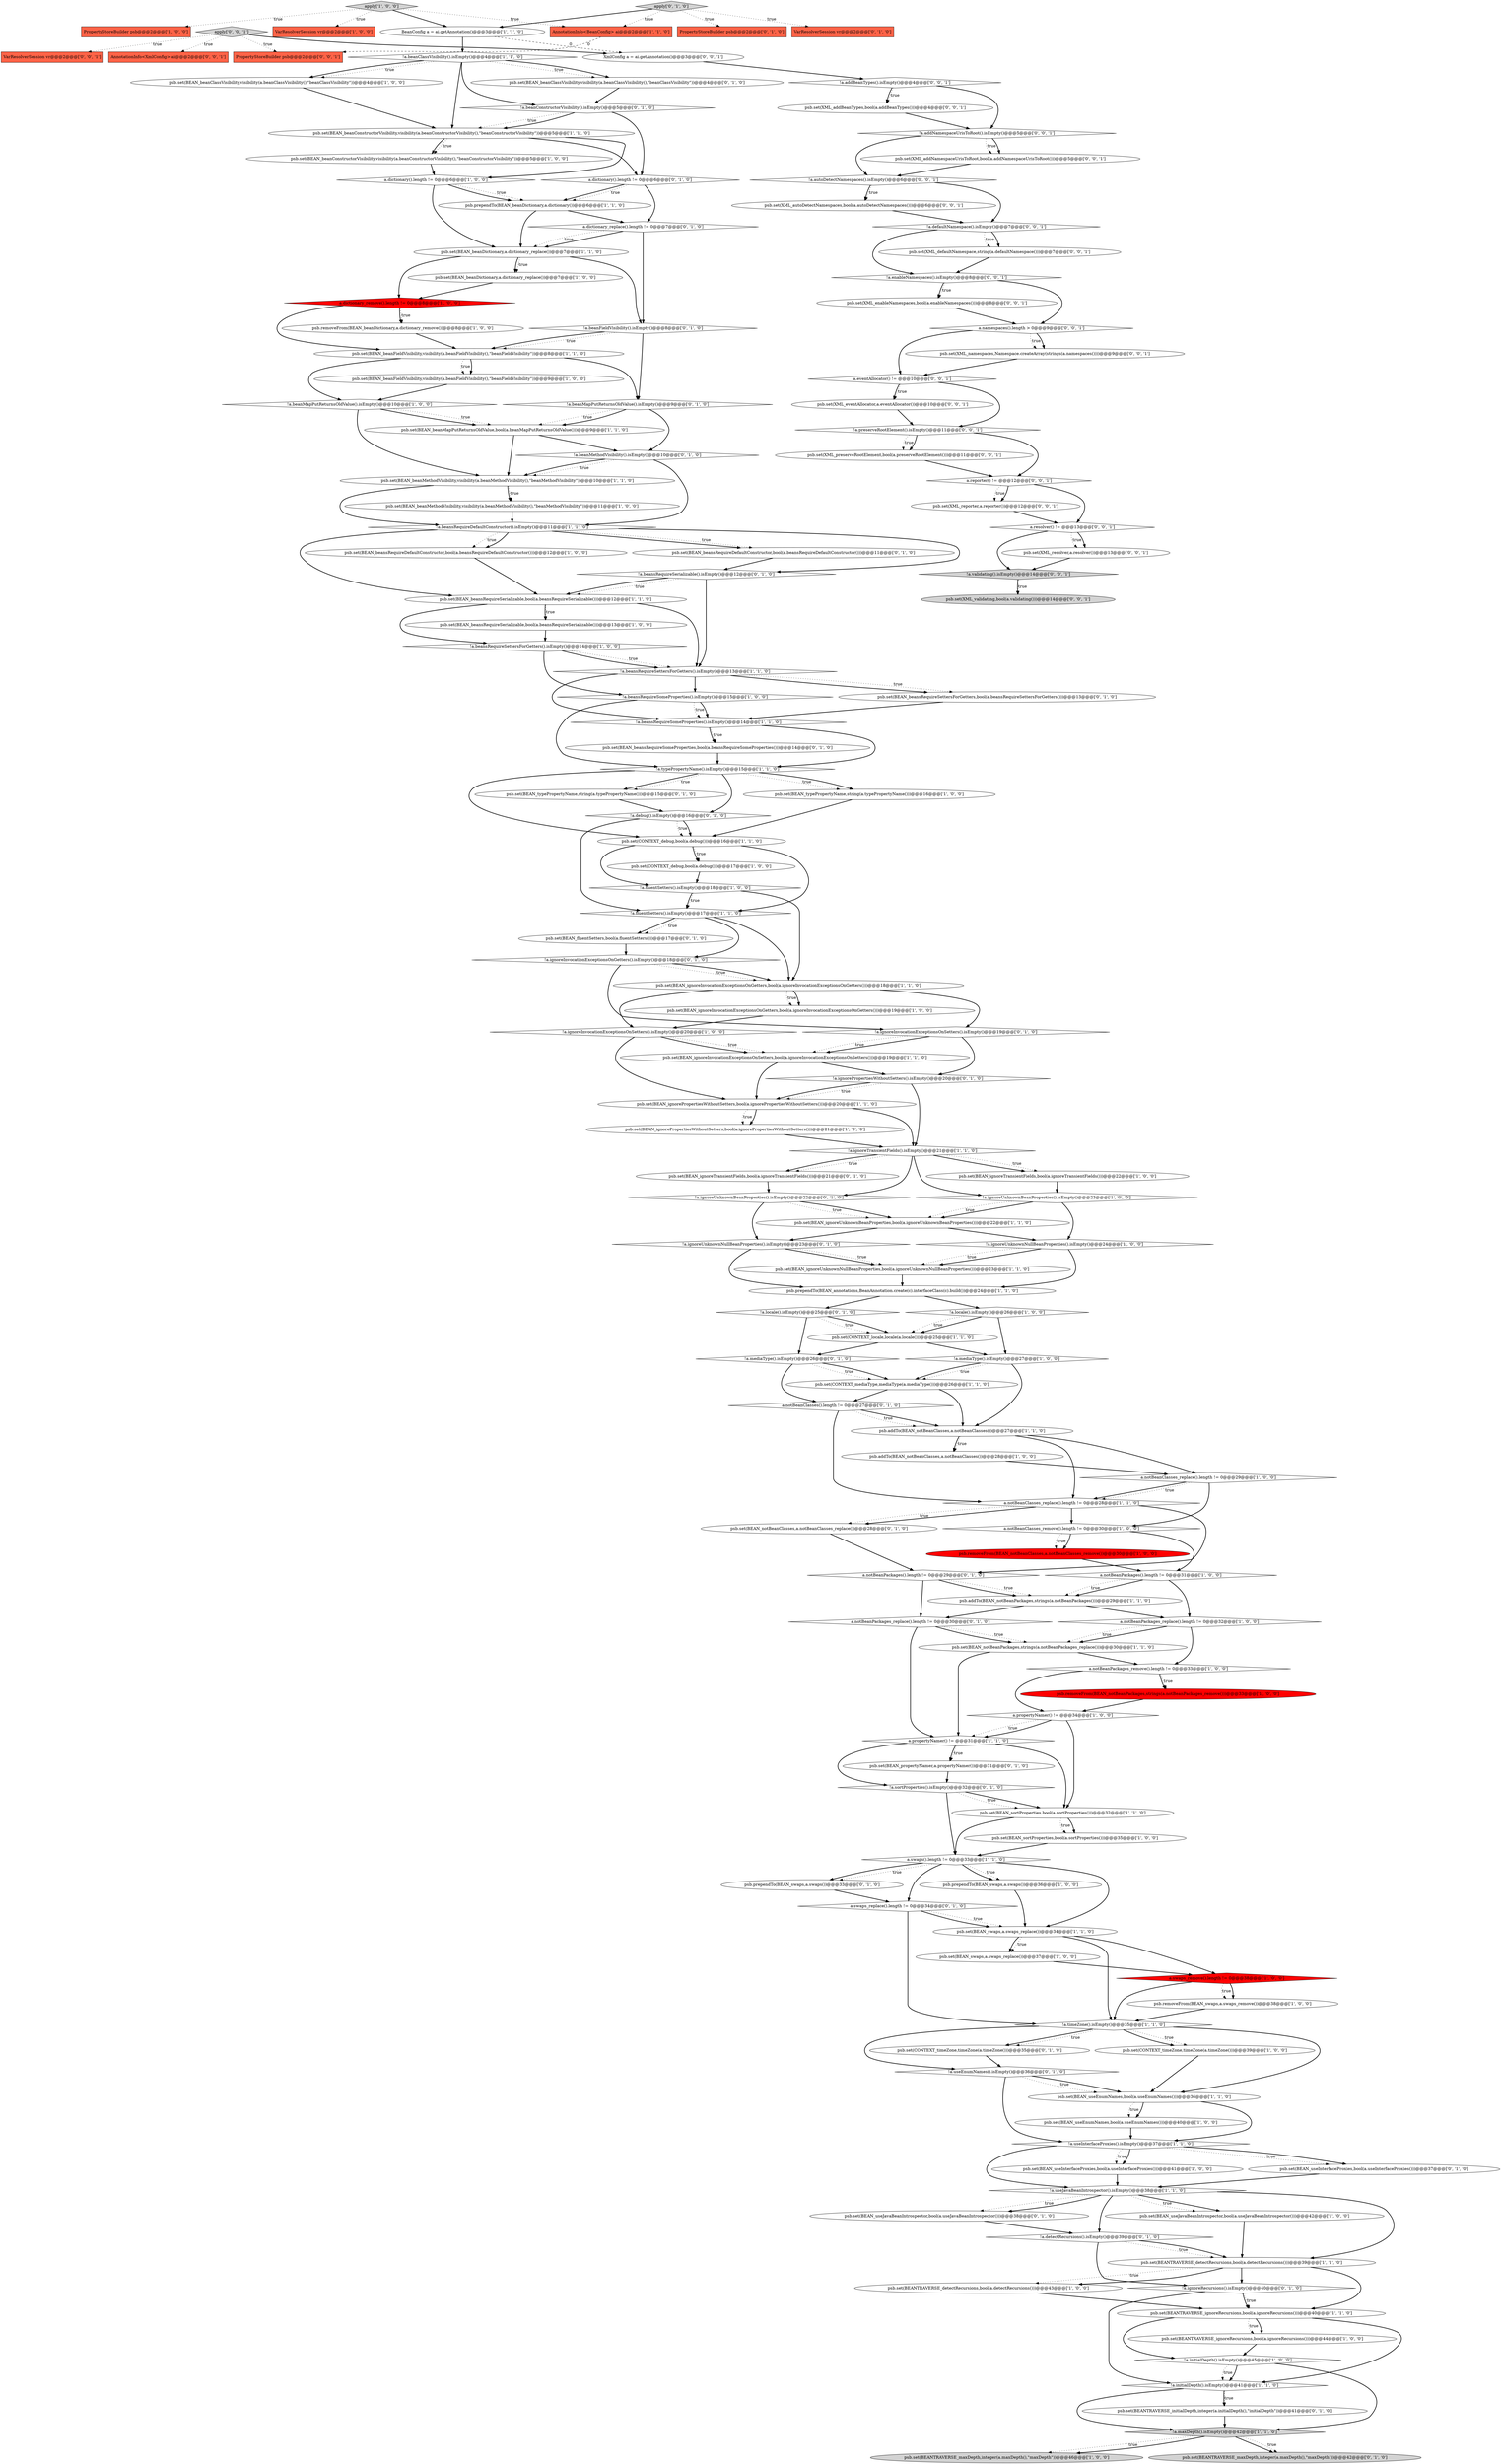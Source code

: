 digraph {
120 [style = filled, label = "psb.set(BEAN_fluentSetters,bool(a.fluentSetters()))@@@17@@@['0', '1', '0']", fillcolor = white, shape = ellipse image = "AAA0AAABBB2BBB"];
144 [style = filled, label = "psb.set(XML_autoDetectNamespaces,bool(a.autoDetectNamespaces()))@@@6@@@['0', '0', '1']", fillcolor = white, shape = ellipse image = "AAA0AAABBB3BBB"];
32 [style = filled, label = "a.notBeanClasses_replace().length != 0@@@29@@@['1', '0', '0']", fillcolor = white, shape = diamond image = "AAA0AAABBB1BBB"];
154 [style = filled, label = "a.resolver() != @@@13@@@['0', '0', '1']", fillcolor = white, shape = diamond image = "AAA0AAABBB3BBB"];
19 [style = filled, label = "!a.beansRequireSomeProperties().isEmpty()@@@15@@@['1', '0', '0']", fillcolor = white, shape = diamond image = "AAA0AAABBB1BBB"];
149 [style = filled, label = "psb.set(XML_eventAllocator,a.eventAllocator())@@@10@@@['0', '0', '1']", fillcolor = white, shape = ellipse image = "AAA0AAABBB3BBB"];
40 [style = filled, label = "AnnotationInfo<BeanConfig> ai@@@2@@@['1', '1', '0']", fillcolor = tomato, shape = box image = "AAA0AAABBB1BBB"];
71 [style = filled, label = "psb.set(BEAN_ignoreInvocationExceptionsOnGetters,bool(a.ignoreInvocationExceptionsOnGetters()))@@@18@@@['1', '1', '0']", fillcolor = white, shape = ellipse image = "AAA0AAABBB1BBB"];
112 [style = filled, label = "a.dictionary().length != 0@@@6@@@['0', '1', '0']", fillcolor = white, shape = diamond image = "AAA0AAABBB2BBB"];
96 [style = filled, label = "a.notBeanClasses().length != 0@@@27@@@['0', '1', '0']", fillcolor = white, shape = diamond image = "AAA0AAABBB2BBB"];
74 [style = filled, label = "psb.set(BEAN_beanDictionary,a.dictionary_replace())@@@7@@@['1', '1', '0']", fillcolor = white, shape = ellipse image = "AAA0AAABBB1BBB"];
146 [style = filled, label = "a.reporter() != @@@12@@@['0', '0', '1']", fillcolor = white, shape = diamond image = "AAA0AAABBB3BBB"];
28 [style = filled, label = "psb.set(BEANTRAVERSE_maxDepth,integer(a.maxDepth(),\"maxDepth\"))@@@46@@@['1', '0', '0']", fillcolor = lightgray, shape = ellipse image = "AAA0AAABBB1BBB"];
139 [style = filled, label = "psb.set(XML_validating,bool(a.validating()))@@@14@@@['0', '0', '1']", fillcolor = lightgray, shape = ellipse image = "AAA0AAABBB3BBB"];
106 [style = filled, label = "!a.beanMapPutReturnsOldValue().isEmpty()@@@9@@@['0', '1', '0']", fillcolor = white, shape = diamond image = "AAA0AAABBB2BBB"];
148 [style = filled, label = "psb.set(XML_namespaces,Namespace.createArray(strings(a.namespaces())))@@@9@@@['0', '0', '1']", fillcolor = white, shape = ellipse image = "AAA0AAABBB3BBB"];
64 [style = filled, label = "psb.set(CONTEXT_debug,bool(a.debug()))@@@16@@@['1', '1', '0']", fillcolor = white, shape = ellipse image = "AAA0AAABBB1BBB"];
157 [style = filled, label = "psb.set(XML_preserveRootElement,bool(a.preserveRootElement()))@@@11@@@['0', '0', '1']", fillcolor = white, shape = ellipse image = "AAA0AAABBB3BBB"];
44 [style = filled, label = "psb.set(BEAN_ignoreInvocationExceptionsOnGetters,bool(a.ignoreInvocationExceptionsOnGetters()))@@@19@@@['1', '0', '0']", fillcolor = white, shape = ellipse image = "AAA0AAABBB1BBB"];
1 [style = filled, label = "a.propertyNamer() != @@@34@@@['1', '0', '0']", fillcolor = white, shape = diamond image = "AAA0AAABBB1BBB"];
93 [style = filled, label = "psb.set(BEAN_ignoreTransientFields,bool(a.ignoreTransientFields()))@@@21@@@['0', '1', '0']", fillcolor = white, shape = ellipse image = "AAA0AAABBB2BBB"];
24 [style = filled, label = "a.notBeanPackages_replace().length != 0@@@32@@@['1', '0', '0']", fillcolor = white, shape = diamond image = "AAA0AAABBB1BBB"];
100 [style = filled, label = "psb.set(BEAN_beansRequireDefaultConstructor,bool(a.beansRequireDefaultConstructor()))@@@11@@@['0', '1', '0']", fillcolor = white, shape = ellipse image = "AAA0AAABBB2BBB"];
41 [style = filled, label = "psb.set(BEAN_swaps,a.swaps_replace())@@@34@@@['1', '1', '0']", fillcolor = white, shape = ellipse image = "AAA0AAABBB1BBB"];
118 [style = filled, label = "!a.ignoreUnknownBeanProperties().isEmpty()@@@22@@@['0', '1', '0']", fillcolor = white, shape = diamond image = "AAA0AAABBB2BBB"];
17 [style = filled, label = "psb.removeFrom(BEAN_swaps,a.swaps_remove())@@@38@@@['1', '0', '0']", fillcolor = white, shape = ellipse image = "AAA0AAABBB1BBB"];
123 [style = filled, label = "!a.ignoreInvocationExceptionsOnGetters().isEmpty()@@@18@@@['0', '1', '0']", fillcolor = white, shape = diamond image = "AAA0AAABBB2BBB"];
46 [style = filled, label = "psb.set(BEAN_ignoreUnknownNullBeanProperties,bool(a.ignoreUnknownNullBeanProperties()))@@@23@@@['1', '1', '0']", fillcolor = white, shape = ellipse image = "AAA0AAABBB1BBB"];
65 [style = filled, label = "a.swaps().length != 0@@@33@@@['1', '1', '0']", fillcolor = white, shape = diamond image = "AAA0AAABBB1BBB"];
113 [style = filled, label = "!a.ignorePropertiesWithoutSetters().isEmpty()@@@20@@@['0', '1', '0']", fillcolor = white, shape = diamond image = "AAA0AAABBB2BBB"];
0 [style = filled, label = "a.dictionary().length != 0@@@6@@@['1', '0', '0']", fillcolor = white, shape = diamond image = "AAA0AAABBB1BBB"];
143 [style = filled, label = "!a.validating().isEmpty()@@@14@@@['0', '0', '1']", fillcolor = lightgray, shape = diamond image = "AAA0AAABBB3BBB"];
119 [style = filled, label = "!a.locale().isEmpty()@@@25@@@['0', '1', '0']", fillcolor = white, shape = diamond image = "AAA0AAABBB2BBB"];
73 [style = filled, label = "!a.maxDepth().isEmpty()@@@42@@@['1', '1', '0']", fillcolor = lightgray, shape = diamond image = "AAA0AAABBB1BBB"];
48 [style = filled, label = "!a.beansRequireSomeProperties().isEmpty()@@@14@@@['1', '1', '0']", fillcolor = white, shape = diamond image = "AAA0AAABBB1BBB"];
58 [style = filled, label = "!a.useInterfaceProxies().isEmpty()@@@37@@@['1', '1', '0']", fillcolor = white, shape = diamond image = "AAA0AAABBB1BBB"];
70 [style = filled, label = "!a.fluentSetters().isEmpty()@@@17@@@['1', '1', '0']", fillcolor = white, shape = diamond image = "AAA0AAABBB1BBB"];
56 [style = filled, label = "psb.set(BEAN_beanMethodVisibility,visibility(a.beanMethodVisibility(),\"beanMethodVisibility\"))@@@11@@@['1', '0', '0']", fillcolor = white, shape = ellipse image = "AAA0AAABBB1BBB"];
81 [style = filled, label = "psb.removeFrom(BEAN_notBeanPackages,strings(a.notBeanPackages_remove()))@@@33@@@['1', '0', '0']", fillcolor = red, shape = ellipse image = "AAA1AAABBB1BBB"];
103 [style = filled, label = "psb.set(BEAN_typePropertyName,string(a.typePropertyName()))@@@15@@@['0', '1', '0']", fillcolor = white, shape = ellipse image = "AAA0AAABBB2BBB"];
68 [style = filled, label = "psb.set(BEAN_beanConstructorVisibility,visibility(a.beanConstructorVisibility(),\"beanConstructorVisibility\"))@@@5@@@['1', '0', '0']", fillcolor = white, shape = ellipse image = "AAA0AAABBB1BBB"];
21 [style = filled, label = "!a.initialDepth().isEmpty()@@@45@@@['1', '0', '0']", fillcolor = white, shape = diamond image = "AAA0AAABBB1BBB"];
22 [style = filled, label = "psb.addTo(BEAN_notBeanClasses,a.notBeanClasses())@@@28@@@['1', '0', '0']", fillcolor = white, shape = ellipse image = "AAA0AAABBB1BBB"];
67 [style = filled, label = "!a.beanClassVisibility().isEmpty()@@@4@@@['1', '1', '0']", fillcolor = white, shape = diamond image = "AAA0AAABBB1BBB"];
92 [style = filled, label = "!a.debug().isEmpty()@@@16@@@['0', '1', '0']", fillcolor = white, shape = diamond image = "AAA0AAABBB2BBB"];
108 [style = filled, label = "a.swaps_replace().length != 0@@@34@@@['0', '1', '0']", fillcolor = white, shape = diamond image = "AAA0AAABBB2BBB"];
117 [style = filled, label = "psb.prependTo(BEAN_swaps,a.swaps())@@@33@@@['0', '1', '0']", fillcolor = white, shape = ellipse image = "AAA0AAABBB2BBB"];
134 [style = filled, label = "psb.set(XML_reporter,a.reporter())@@@12@@@['0', '0', '1']", fillcolor = white, shape = ellipse image = "AAA0AAABBB3BBB"];
152 [style = filled, label = "psb.set(XML_addNamespaceUrisToRoot,bool(a.addNamespaceUrisToRoot()))@@@5@@@['0', '0', '1']", fillcolor = white, shape = ellipse image = "AAA0AAABBB3BBB"];
72 [style = filled, label = "!a.ignoreInvocationExceptionsOnSetters().isEmpty()@@@20@@@['1', '0', '0']", fillcolor = white, shape = diamond image = "AAA0AAABBB1BBB"];
107 [style = filled, label = "psb.set(BEAN_beanClassVisibility,visibility(a.beanClassVisibility(),\"beanClassVisibility\"))@@@4@@@['0', '1', '0']", fillcolor = white, shape = ellipse image = "AAA0AAABBB2BBB"];
151 [style = filled, label = "a.namespaces().length > 0@@@9@@@['0', '0', '1']", fillcolor = white, shape = diamond image = "AAA0AAABBB3BBB"];
86 [style = filled, label = "!a.beansRequireDefaultConstructor().isEmpty()@@@11@@@['1', '1', '0']", fillcolor = white, shape = diamond image = "AAA0AAABBB1BBB"];
38 [style = filled, label = "psb.set(BEAN_useJavaBeanIntrospector,bool(a.useJavaBeanIntrospector()))@@@42@@@['1', '0', '0']", fillcolor = white, shape = ellipse image = "AAA0AAABBB1BBB"];
125 [style = filled, label = "!a.beanFieldVisibility().isEmpty()@@@8@@@['0', '1', '0']", fillcolor = white, shape = diamond image = "AAA0AAABBB2BBB"];
129 [style = filled, label = "!a.sortProperties().isEmpty()@@@32@@@['0', '1', '0']", fillcolor = white, shape = diamond image = "AAA0AAABBB2BBB"];
114 [style = filled, label = "!a.useEnumNames().isEmpty()@@@36@@@['0', '1', '0']", fillcolor = white, shape = diamond image = "AAA0AAABBB2BBB"];
150 [style = filled, label = "!a.enableNamespaces().isEmpty()@@@8@@@['0', '0', '1']", fillcolor = white, shape = diamond image = "AAA0AAABBB3BBB"];
69 [style = filled, label = "psb.set(BEAN_beansRequireSerializable,bool(a.beansRequireSerializable()))@@@13@@@['1', '0', '0']", fillcolor = white, shape = ellipse image = "AAA0AAABBB1BBB"];
90 [style = filled, label = "psb.set(BEAN_useJavaBeanIntrospector,bool(a.useJavaBeanIntrospector()))@@@38@@@['0', '1', '0']", fillcolor = white, shape = ellipse image = "AAA0AAABBB2BBB"];
7 [style = filled, label = "!a.beansRequireSettersForGetters().isEmpty()@@@13@@@['1', '1', '0']", fillcolor = white, shape = diamond image = "AAA0AAABBB1BBB"];
136 [style = filled, label = "apply['0', '0', '1']", fillcolor = lightgray, shape = diamond image = "AAA0AAABBB3BBB"];
51 [style = filled, label = "psb.set(BEAN_notBeanPackages,strings(a.notBeanPackages_replace()))@@@30@@@['1', '1', '0']", fillcolor = white, shape = ellipse image = "AAA0AAABBB1BBB"];
39 [style = filled, label = "BeanConfig a = ai.getAnnotation()@@@3@@@['1', '1', '0']", fillcolor = white, shape = ellipse image = "AAA0AAABBB1BBB"];
36 [style = filled, label = "!a.timeZone().isEmpty()@@@35@@@['1', '1', '0']", fillcolor = white, shape = diamond image = "AAA0AAABBB1BBB"];
33 [style = filled, label = "apply['1', '0', '0']", fillcolor = lightgray, shape = diamond image = "AAA0AAABBB1BBB"];
4 [style = filled, label = "!a.beanMapPutReturnsOldValue().isEmpty()@@@10@@@['1', '0', '0']", fillcolor = white, shape = diamond image = "AAA0AAABBB1BBB"];
111 [style = filled, label = "psb.set(CONTEXT_timeZone,timeZone(a.timeZone()))@@@35@@@['0', '1', '0']", fillcolor = white, shape = ellipse image = "AAA0AAABBB2BBB"];
54 [style = filled, label = "psb.removeFrom(BEAN_beanDictionary,a.dictionary_remove())@@@8@@@['1', '0', '0']", fillcolor = white, shape = ellipse image = "AAA0AAABBB1BBB"];
82 [style = filled, label = "psb.set(BEAN_ignoreUnknownBeanProperties,bool(a.ignoreUnknownBeanProperties()))@@@22@@@['1', '1', '0']", fillcolor = white, shape = ellipse image = "AAA0AAABBB1BBB"];
76 [style = filled, label = "a.dictionary_remove().length != 0@@@8@@@['1', '0', '0']", fillcolor = red, shape = diamond image = "AAA1AAABBB1BBB"];
52 [style = filled, label = "!a.ignoreUnknownBeanProperties().isEmpty()@@@23@@@['1', '0', '0']", fillcolor = white, shape = diamond image = "AAA0AAABBB1BBB"];
97 [style = filled, label = "!a.beansRequireSerializable().isEmpty()@@@12@@@['0', '1', '0']", fillcolor = white, shape = diamond image = "AAA0AAABBB2BBB"];
156 [style = filled, label = "!a.addNamespaceUrisToRoot().isEmpty()@@@5@@@['0', '0', '1']", fillcolor = white, shape = diamond image = "AAA0AAABBB3BBB"];
95 [style = filled, label = "psb.set(BEAN_propertyNamer,a.propertyNamer())@@@31@@@['0', '1', '0']", fillcolor = white, shape = ellipse image = "AAA0AAABBB2BBB"];
8 [style = filled, label = "psb.set(BEAN_sortProperties,bool(a.sortProperties()))@@@35@@@['1', '0', '0']", fillcolor = white, shape = ellipse image = "AAA0AAABBB1BBB"];
127 [style = filled, label = "psb.set(BEANTRAVERSE_maxDepth,integer(a.maxDepth(),\"maxDepth\"))@@@42@@@['0', '1', '0']", fillcolor = lightgray, shape = ellipse image = "AAA0AAABBB2BBB"];
60 [style = filled, label = "psb.set(BEAN_beanFieldVisibility,visibility(a.beanFieldVisibility(),\"beanFieldVisibility\"))@@@9@@@['1', '0', '0']", fillcolor = white, shape = ellipse image = "AAA0AAABBB1BBB"];
6 [style = filled, label = "!a.beansRequireSettersForGetters().isEmpty()@@@14@@@['1', '0', '0']", fillcolor = white, shape = diamond image = "AAA0AAABBB1BBB"];
142 [style = filled, label = "XmlConfig a = ai.getAnnotation()@@@3@@@['0', '0', '1']", fillcolor = white, shape = ellipse image = "AAA0AAABBB3BBB"];
62 [style = filled, label = "psb.set(BEAN_beanFieldVisibility,visibility(a.beanFieldVisibility(),\"beanFieldVisibility\"))@@@8@@@['1', '1', '0']", fillcolor = white, shape = ellipse image = "AAA0AAABBB1BBB"];
49 [style = filled, label = "!a.useJavaBeanIntrospector().isEmpty()@@@38@@@['1', '1', '0']", fillcolor = white, shape = diamond image = "AAA0AAABBB1BBB"];
10 [style = filled, label = "PropertyStoreBuilder psb@@@2@@@['1', '0', '0']", fillcolor = tomato, shape = box image = "AAA0AAABBB1BBB"];
16 [style = filled, label = "psb.removeFrom(BEAN_notBeanClasses,a.notBeanClasses_remove())@@@30@@@['1', '0', '0']", fillcolor = red, shape = ellipse image = "AAA1AAABBB1BBB"];
34 [style = filled, label = "psb.set(BEANTRAVERSE_detectRecursions,bool(a.detectRecursions()))@@@43@@@['1', '0', '0']", fillcolor = white, shape = ellipse image = "AAA0AAABBB1BBB"];
115 [style = filled, label = "!a.ignoreRecursions().isEmpty()@@@40@@@['0', '1', '0']", fillcolor = white, shape = diamond image = "AAA0AAABBB2BBB"];
126 [style = filled, label = "psb.set(BEAN_beansRequireSettersForGetters,bool(a.beansRequireSettersForGetters()))@@@13@@@['0', '1', '0']", fillcolor = white, shape = ellipse image = "AAA0AAABBB2BBB"];
130 [style = filled, label = "apply['0', '1', '0']", fillcolor = lightgray, shape = diamond image = "AAA0AAABBB2BBB"];
141 [style = filled, label = "psb.set(XML_enableNamespaces,bool(a.enableNamespaces()))@@@8@@@['0', '0', '1']", fillcolor = white, shape = ellipse image = "AAA0AAABBB3BBB"];
43 [style = filled, label = "psb.set(BEAN_useInterfaceProxies,bool(a.useInterfaceProxies()))@@@41@@@['1', '0', '0']", fillcolor = white, shape = ellipse image = "AAA0AAABBB1BBB"];
104 [style = filled, label = "!a.ignoreInvocationExceptionsOnSetters().isEmpty()@@@19@@@['0', '1', '0']", fillcolor = white, shape = diamond image = "AAA0AAABBB2BBB"];
20 [style = filled, label = "!a.ignoreUnknownNullBeanProperties().isEmpty()@@@24@@@['1', '0', '0']", fillcolor = white, shape = diamond image = "AAA0AAABBB1BBB"];
3 [style = filled, label = "psb.set(BEAN_swaps,a.swaps_replace())@@@37@@@['1', '0', '0']", fillcolor = white, shape = ellipse image = "AAA0AAABBB1BBB"];
78 [style = filled, label = "psb.set(BEAN_ignoreInvocationExceptionsOnSetters,bool(a.ignoreInvocationExceptionsOnSetters()))@@@19@@@['1', '1', '0']", fillcolor = white, shape = ellipse image = "AAA0AAABBB1BBB"];
5 [style = filled, label = "psb.set(BEAN_ignoreTransientFields,bool(a.ignoreTransientFields()))@@@22@@@['1', '0', '0']", fillcolor = white, shape = ellipse image = "AAA0AAABBB1BBB"];
25 [style = filled, label = "psb.set(CONTEXT_timeZone,timeZone(a.timeZone()))@@@39@@@['1', '0', '0']", fillcolor = white, shape = ellipse image = "AAA0AAABBB1BBB"];
42 [style = filled, label = "psb.set(BEAN_typePropertyName,string(a.typePropertyName()))@@@16@@@['1', '0', '0']", fillcolor = white, shape = ellipse image = "AAA0AAABBB1BBB"];
9 [style = filled, label = "psb.set(BEAN_ignorePropertiesWithoutSetters,bool(a.ignorePropertiesWithoutSetters()))@@@21@@@['1', '0', '0']", fillcolor = white, shape = ellipse image = "AAA0AAABBB1BBB"];
15 [style = filled, label = "!a.fluentSetters().isEmpty()@@@18@@@['1', '0', '0']", fillcolor = white, shape = diamond image = "AAA0AAABBB1BBB"];
61 [style = filled, label = "psb.set(BEANTRAVERSE_detectRecursions,bool(a.detectRecursions()))@@@39@@@['1', '1', '0']", fillcolor = white, shape = ellipse image = "AAA0AAABBB1BBB"];
110 [style = filled, label = "psb.set(BEANTRAVERSE_initialDepth,integer(a.initialDepth(),\"initialDepth\"))@@@41@@@['0', '1', '0']", fillcolor = white, shape = ellipse image = "AAA0AAABBB2BBB"];
101 [style = filled, label = "psb.set(BEAN_useInterfaceProxies,bool(a.useInterfaceProxies()))@@@37@@@['0', '1', '0']", fillcolor = white, shape = ellipse image = "AAA0AAABBB2BBB"];
18 [style = filled, label = "psb.prependTo(BEAN_beanDictionary,a.dictionary())@@@6@@@['1', '1', '0']", fillcolor = white, shape = ellipse image = "AAA0AAABBB1BBB"];
133 [style = filled, label = "psb.set(XML_defaultNamespace,string(a.defaultNamespace()))@@@7@@@['0', '0', '1']", fillcolor = white, shape = ellipse image = "AAA0AAABBB3BBB"];
109 [style = filled, label = "!a.ignoreUnknownNullBeanProperties().isEmpty()@@@23@@@['0', '1', '0']", fillcolor = white, shape = diamond image = "AAA0AAABBB2BBB"];
91 [style = filled, label = "PropertyStoreBuilder psb@@@2@@@['0', '1', '0']", fillcolor = tomato, shape = box image = "AAA0AAABBB2BBB"];
89 [style = filled, label = "psb.set(BEAN_useEnumNames,bool(a.useEnumNames()))@@@36@@@['1', '1', '0']", fillcolor = white, shape = ellipse image = "AAA0AAABBB1BBB"];
99 [style = filled, label = "!a.beanConstructorVisibility().isEmpty()@@@5@@@['0', '1', '0']", fillcolor = white, shape = diamond image = "AAA0AAABBB2BBB"];
116 [style = filled, label = "psb.set(BEAN_notBeanClasses,a.notBeanClasses_replace())@@@28@@@['0', '1', '0']", fillcolor = white, shape = ellipse image = "AAA0AAABBB2BBB"];
26 [style = filled, label = "psb.set(BEANTRAVERSE_ignoreRecursions,bool(a.ignoreRecursions()))@@@44@@@['1', '0', '0']", fillcolor = white, shape = ellipse image = "AAA0AAABBB1BBB"];
85 [style = filled, label = "psb.set(BEAN_beanConstructorVisibility,visibility(a.beanConstructorVisibility(),\"beanConstructorVisibility\"))@@@5@@@['1', '1', '0']", fillcolor = white, shape = ellipse image = "AAA0AAABBB1BBB"];
88 [style = filled, label = "a.swaps_remove().length != 0@@@38@@@['1', '0', '0']", fillcolor = red, shape = diamond image = "AAA1AAABBB1BBB"];
87 [style = filled, label = "psb.set(BEAN_beansRequireSerializable,bool(a.beansRequireSerializable()))@@@12@@@['1', '1', '0']", fillcolor = white, shape = ellipse image = "AAA0AAABBB1BBB"];
59 [style = filled, label = "a.propertyNamer() != @@@31@@@['1', '1', '0']", fillcolor = white, shape = diamond image = "AAA0AAABBB1BBB"];
128 [style = filled, label = "!a.mediaType().isEmpty()@@@26@@@['0', '1', '0']", fillcolor = white, shape = diamond image = "AAA0AAABBB2BBB"];
132 [style = filled, label = "VarResolverSession vr@@@2@@@['0', '0', '1']", fillcolor = tomato, shape = box image = "AAA0AAABBB3BBB"];
137 [style = filled, label = "AnnotationInfo<XmlConfig> ai@@@2@@@['0', '0', '1']", fillcolor = tomato, shape = box image = "AAA0AAABBB3BBB"];
2 [style = filled, label = "psb.set(BEAN_beansRequireDefaultConstructor,bool(a.beansRequireDefaultConstructor()))@@@12@@@['1', '0', '0']", fillcolor = white, shape = ellipse image = "AAA0AAABBB1BBB"];
140 [style = filled, label = "!a.autoDetectNamespaces().isEmpty()@@@6@@@['0', '0', '1']", fillcolor = white, shape = diamond image = "AAA0AAABBB3BBB"];
47 [style = filled, label = "psb.addTo(BEAN_notBeanClasses,a.notBeanClasses())@@@27@@@['1', '1', '0']", fillcolor = white, shape = ellipse image = "AAA0AAABBB1BBB"];
14 [style = filled, label = "psb.prependTo(BEAN_swaps,a.swaps())@@@36@@@['1', '0', '0']", fillcolor = white, shape = ellipse image = "AAA0AAABBB1BBB"];
23 [style = filled, label = "psb.set(CONTEXT_debug,bool(a.debug()))@@@17@@@['1', '0', '0']", fillcolor = white, shape = ellipse image = "AAA0AAABBB1BBB"];
145 [style = filled, label = "a.eventAllocator() != @@@10@@@['0', '0', '1']", fillcolor = white, shape = diamond image = "AAA0AAABBB3BBB"];
57 [style = filled, label = "psb.set(BEAN_sortProperties,bool(a.sortProperties()))@@@32@@@['1', '1', '0']", fillcolor = white, shape = ellipse image = "AAA0AAABBB1BBB"];
79 [style = filled, label = "a.notBeanClasses_replace().length != 0@@@28@@@['1', '1', '0']", fillcolor = white, shape = diamond image = "AAA0AAABBB1BBB"];
50 [style = filled, label = "!a.typePropertyName().isEmpty()@@@15@@@['1', '1', '0']", fillcolor = white, shape = diamond image = "AAA0AAABBB1BBB"];
29 [style = filled, label = "a.notBeanPackages_remove().length != 0@@@33@@@['1', '0', '0']", fillcolor = white, shape = diamond image = "AAA0AAABBB1BBB"];
37 [style = filled, label = "psb.set(BEAN_useEnumNames,bool(a.useEnumNames()))@@@40@@@['1', '0', '0']", fillcolor = white, shape = ellipse image = "AAA0AAABBB1BBB"];
138 [style = filled, label = "!a.addBeanTypes().isEmpty()@@@4@@@['0', '0', '1']", fillcolor = white, shape = diamond image = "AAA0AAABBB3BBB"];
45 [style = filled, label = "psb.set(BEAN_ignorePropertiesWithoutSetters,bool(a.ignorePropertiesWithoutSetters()))@@@20@@@['1', '1', '0']", fillcolor = white, shape = ellipse image = "AAA0AAABBB1BBB"];
84 [style = filled, label = "psb.prependTo(BEAN_annotations,BeanAnnotation.create(c).interfaceClass(c).build())@@@24@@@['1', '1', '0']", fillcolor = white, shape = ellipse image = "AAA0AAABBB1BBB"];
12 [style = filled, label = "psb.set(BEAN_beanDictionary,a.dictionary_replace())@@@7@@@['1', '0', '0']", fillcolor = white, shape = ellipse image = "AAA0AAABBB1BBB"];
77 [style = filled, label = "a.notBeanPackages().length != 0@@@31@@@['1', '0', '0']", fillcolor = white, shape = diamond image = "AAA0AAABBB1BBB"];
75 [style = filled, label = "!a.initialDepth().isEmpty()@@@41@@@['1', '1', '0']", fillcolor = white, shape = diamond image = "AAA0AAABBB1BBB"];
135 [style = filled, label = "psb.set(XML_resolver,a.resolver())@@@13@@@['0', '0', '1']", fillcolor = white, shape = ellipse image = "AAA0AAABBB3BBB"];
35 [style = filled, label = "!a.mediaType().isEmpty()@@@27@@@['1', '0', '0']", fillcolor = white, shape = diamond image = "AAA0AAABBB1BBB"];
53 [style = filled, label = "psb.set(CONTEXT_mediaType,mediaType(a.mediaType()))@@@26@@@['1', '1', '0']", fillcolor = white, shape = ellipse image = "AAA0AAABBB1BBB"];
83 [style = filled, label = "psb.set(BEANTRAVERSE_ignoreRecursions,bool(a.ignoreRecursions()))@@@40@@@['1', '1', '0']", fillcolor = white, shape = ellipse image = "AAA0AAABBB1BBB"];
121 [style = filled, label = "a.notBeanPackages().length != 0@@@29@@@['0', '1', '0']", fillcolor = white, shape = diamond image = "AAA0AAABBB2BBB"];
27 [style = filled, label = "VarResolverSession vr@@@2@@@['1', '0', '0']", fillcolor = tomato, shape = box image = "AAA0AAABBB1BBB"];
31 [style = filled, label = "psb.set(CONTEXT_locale,locale(a.locale()))@@@25@@@['1', '1', '0']", fillcolor = white, shape = ellipse image = "AAA0AAABBB1BBB"];
66 [style = filled, label = "psb.set(BEAN_beanMapPutReturnsOldValue,bool(a.beanMapPutReturnsOldValue()))@@@9@@@['1', '1', '0']", fillcolor = white, shape = ellipse image = "AAA0AAABBB1BBB"];
147 [style = filled, label = "!a.preserveRootElement().isEmpty()@@@11@@@['0', '0', '1']", fillcolor = white, shape = diamond image = "AAA0AAABBB3BBB"];
13 [style = filled, label = "!a.ignoreTransientFields().isEmpty()@@@21@@@['1', '1', '0']", fillcolor = white, shape = diamond image = "AAA0AAABBB1BBB"];
131 [style = filled, label = "psb.set(XML_addBeanTypes,bool(a.addBeanTypes()))@@@4@@@['0', '0', '1']", fillcolor = white, shape = ellipse image = "AAA0AAABBB3BBB"];
124 [style = filled, label = "a.notBeanPackages_replace().length != 0@@@30@@@['0', '1', '0']", fillcolor = white, shape = diamond image = "AAA0AAABBB2BBB"];
63 [style = filled, label = "psb.set(BEAN_beanMethodVisibility,visibility(a.beanMethodVisibility(),\"beanMethodVisibility\"))@@@10@@@['1', '1', '0']", fillcolor = white, shape = ellipse image = "AAA0AAABBB1BBB"];
30 [style = filled, label = "!a.locale().isEmpty()@@@26@@@['1', '0', '0']", fillcolor = white, shape = diamond image = "AAA0AAABBB1BBB"];
98 [style = filled, label = "a.dictionary_replace().length != 0@@@7@@@['0', '1', '0']", fillcolor = white, shape = diamond image = "AAA0AAABBB2BBB"];
122 [style = filled, label = "!a.detectRecursions().isEmpty()@@@39@@@['0', '1', '0']", fillcolor = white, shape = diamond image = "AAA0AAABBB2BBB"];
105 [style = filled, label = "!a.beanMethodVisibility().isEmpty()@@@10@@@['0', '1', '0']", fillcolor = white, shape = diamond image = "AAA0AAABBB2BBB"];
11 [style = filled, label = "a.notBeanClasses_remove().length != 0@@@30@@@['1', '0', '0']", fillcolor = white, shape = diamond image = "AAA0AAABBB1BBB"];
55 [style = filled, label = "psb.set(BEAN_beanClassVisibility,visibility(a.beanClassVisibility(),\"beanClassVisibility\"))@@@4@@@['1', '0', '0']", fillcolor = white, shape = ellipse image = "AAA0AAABBB1BBB"];
94 [style = filled, label = "psb.set(BEAN_beansRequireSomeProperties,bool(a.beansRequireSomeProperties()))@@@14@@@['0', '1', '0']", fillcolor = white, shape = ellipse image = "AAA0AAABBB2BBB"];
155 [style = filled, label = "PropertyStoreBuilder psb@@@2@@@['0', '0', '1']", fillcolor = tomato, shape = box image = "AAA0AAABBB3BBB"];
102 [style = filled, label = "VarResolverSession vr@@@2@@@['0', '1', '0']", fillcolor = tomato, shape = box image = "AAA0AAABBB2BBB"];
153 [style = filled, label = "!a.defaultNamespace().isEmpty()@@@7@@@['0', '0', '1']", fillcolor = white, shape = diamond image = "AAA0AAABBB3BBB"];
80 [style = filled, label = "psb.addTo(BEAN_notBeanPackages,strings(a.notBeanPackages()))@@@29@@@['1', '1', '0']", fillcolor = white, shape = ellipse image = "AAA0AAABBB1BBB"];
87->7 [style = bold, label=""];
59->57 [style = bold, label=""];
53->47 [style = bold, label=""];
21->75 [style = bold, label=""];
13->5 [style = dotted, label="true"];
118->109 [style = bold, label=""];
17->36 [style = bold, label=""];
146->134 [style = dotted, label="true"];
31->35 [style = bold, label=""];
39->67 [style = bold, label=""];
85->112 [style = bold, label=""];
115->75 [style = bold, label=""];
129->57 [style = bold, label=""];
21->75 [style = dotted, label="true"];
62->60 [style = bold, label=""];
106->66 [style = dotted, label="true"];
39->142 [style = dashed, label="0"];
72->45 [style = bold, label=""];
124->51 [style = dotted, label="true"];
105->63 [style = dotted, label="true"];
4->66 [style = dotted, label="true"];
29->81 [style = dotted, label="true"];
123->71 [style = dotted, label="true"];
153->133 [style = bold, label=""];
20->84 [style = bold, label=""];
64->15 [style = bold, label=""];
154->135 [style = dotted, label="true"];
86->100 [style = bold, label=""];
143->139 [style = dotted, label="true"];
121->124 [style = bold, label=""];
1->59 [style = bold, label=""];
112->18 [style = bold, label=""];
113->45 [style = dotted, label="true"];
49->90 [style = dotted, label="true"];
65->14 [style = dotted, label="true"];
33->10 [style = dotted, label="true"];
53->96 [style = bold, label=""];
48->94 [style = dotted, label="true"];
151->148 [style = dotted, label="true"];
144->153 [style = bold, label=""];
0->74 [style = bold, label=""];
23->15 [style = bold, label=""];
44->72 [style = bold, label=""];
67->107 [style = dotted, label="true"];
99->85 [style = dotted, label="true"];
26->21 [style = bold, label=""];
71->72 [style = bold, label=""];
79->11 [style = bold, label=""];
153->150 [style = bold, label=""];
87->69 [style = dotted, label="true"];
50->42 [style = dotted, label="true"];
120->123 [style = bold, label=""];
111->114 [style = bold, label=""];
157->146 [style = bold, label=""];
88->36 [style = bold, label=""];
83->21 [style = bold, label=""];
75->110 [style = dotted, label="true"];
45->9 [style = bold, label=""];
119->31 [style = bold, label=""];
147->146 [style = bold, label=""];
122->61 [style = dotted, label="true"];
58->43 [style = dotted, label="true"];
145->149 [style = dotted, label="true"];
154->135 [style = bold, label=""];
62->4 [style = bold, label=""];
138->131 [style = bold, label=""];
140->144 [style = bold, label=""];
106->66 [style = bold, label=""];
112->98 [style = bold, label=""];
20->46 [style = bold, label=""];
124->59 [style = bold, label=""];
145->149 [style = bold, label=""];
108->36 [style = bold, label=""];
125->106 [style = bold, label=""];
45->13 [style = bold, label=""];
86->97 [style = bold, label=""];
156->152 [style = dotted, label="true"];
52->20 [style = bold, label=""];
29->81 [style = bold, label=""];
64->23 [style = bold, label=""];
103->92 [style = bold, label=""];
56->86 [style = bold, label=""];
67->85 [style = bold, label=""];
79->121 [style = bold, label=""];
41->3 [style = dotted, label="true"];
125->62 [style = dotted, label="true"];
64->70 [style = bold, label=""];
79->116 [style = bold, label=""];
76->62 [style = bold, label=""];
74->125 [style = bold, label=""];
4->63 [style = bold, label=""];
50->103 [style = bold, label=""];
83->75 [style = bold, label=""];
57->8 [style = bold, label=""];
63->56 [style = bold, label=""];
65->117 [style = bold, label=""];
105->86 [style = bold, label=""];
150->151 [style = bold, label=""];
7->48 [style = bold, label=""];
134->154 [style = bold, label=""];
80->24 [style = bold, label=""];
151->145 [style = bold, label=""];
76->54 [style = dotted, label="true"];
70->71 [style = bold, label=""];
85->68 [style = bold, label=""];
3->88 [style = bold, label=""];
119->31 [style = dotted, label="true"];
13->93 [style = dotted, label="true"];
78->113 [style = bold, label=""];
105->63 [style = bold, label=""];
48->94 [style = bold, label=""];
37->58 [style = bold, label=""];
129->57 [style = dotted, label="true"];
100->97 [style = bold, label=""];
86->100 [style = dotted, label="true"];
1->59 [style = dotted, label="true"];
49->38 [style = bold, label=""];
94->50 [style = bold, label=""];
49->122 [style = bold, label=""];
130->91 [style = dotted, label="true"];
74->12 [style = bold, label=""];
89->37 [style = bold, label=""];
18->98 [style = bold, label=""];
113->45 [style = bold, label=""];
83->26 [style = bold, label=""];
36->25 [style = bold, label=""];
129->65 [style = bold, label=""];
74->12 [style = dotted, label="true"];
136->137 [style = dotted, label="true"];
57->65 [style = bold, label=""];
72->78 [style = dotted, label="true"];
65->117 [style = dotted, label="true"];
85->68 [style = dotted, label="true"];
112->18 [style = dotted, label="true"];
156->152 [style = bold, label=""];
24->51 [style = bold, label=""];
106->105 [style = bold, label=""];
122->115 [style = bold, label=""];
65->41 [style = bold, label=""];
49->61 [style = bold, label=""];
47->79 [style = bold, label=""];
58->49 [style = bold, label=""];
78->45 [style = bold, label=""];
16->77 [style = bold, label=""];
7->126 [style = dotted, label="true"];
47->32 [style = bold, label=""];
50->42 [style = bold, label=""];
47->22 [style = dotted, label="true"];
30->31 [style = bold, label=""];
49->90 [style = bold, label=""];
115->83 [style = dotted, label="true"];
75->73 [style = bold, label=""];
36->111 [style = bold, label=""];
14->41 [style = bold, label=""];
114->89 [style = bold, label=""];
98->74 [style = bold, label=""];
149->147 [style = bold, label=""];
19->48 [style = dotted, label="true"];
84->119 [style = bold, label=""];
69->6 [style = bold, label=""];
99->112 [style = bold, label=""];
24->29 [style = bold, label=""];
38->61 [style = bold, label=""];
46->84 [style = bold, label=""];
51->59 [style = bold, label=""];
8->65 [style = bold, label=""];
50->92 [style = bold, label=""];
98->74 [style = dotted, label="true"];
32->79 [style = bold, label=""];
126->48 [style = bold, label=""];
101->49 [style = bold, label=""];
88->17 [style = bold, label=""];
49->38 [style = dotted, label="true"];
114->58 [style = bold, label=""];
156->140 [style = bold, label=""];
90->122 [style = bold, label=""];
116->121 [style = bold, label=""];
71->44 [style = dotted, label="true"];
135->143 [style = bold, label=""];
133->150 [style = bold, label=""];
36->111 [style = dotted, label="true"];
13->118 [style = bold, label=""];
123->104 [style = bold, label=""];
65->14 [style = bold, label=""];
68->0 [style = bold, label=""];
59->129 [style = bold, label=""];
47->22 [style = bold, label=""];
113->13 [style = bold, label=""];
145->147 [style = bold, label=""];
67->107 [style = bold, label=""];
96->79 [style = bold, label=""];
141->151 [style = bold, label=""];
15->71 [style = bold, label=""];
86->2 [style = bold, label=""];
29->1 [style = bold, label=""];
32->11 [style = bold, label=""];
73->28 [style = dotted, label="true"];
21->73 [style = bold, label=""];
35->53 [style = dotted, label="true"];
73->127 [style = bold, label=""];
140->144 [style = dotted, label="true"];
66->63 [style = bold, label=""];
11->16 [style = bold, label=""];
153->133 [style = dotted, label="true"];
122->61 [style = bold, label=""];
63->56 [style = dotted, label="true"];
55->85 [style = bold, label=""];
61->83 [style = bold, label=""];
33->40 [style = dotted, label="true"];
54->62 [style = bold, label=""];
22->32 [style = bold, label=""];
7->126 [style = bold, label=""];
52->82 [style = bold, label=""];
70->120 [style = bold, label=""];
89->58 [style = bold, label=""];
136->142 [style = bold, label=""];
104->78 [style = bold, label=""];
76->54 [style = bold, label=""];
115->83 [style = bold, label=""];
70->120 [style = dotted, label="true"];
117->108 [style = bold, label=""];
123->71 [style = bold, label=""];
93->118 [style = bold, label=""];
34->83 [style = bold, label=""];
87->69 [style = bold, label=""];
62->106 [style = bold, label=""];
108->41 [style = dotted, label="true"];
13->5 [style = bold, label=""];
118->82 [style = bold, label=""];
5->52 [style = bold, label=""];
6->7 [style = dotted, label="true"];
15->70 [style = dotted, label="true"];
128->53 [style = bold, label=""];
62->60 [style = dotted, label="true"];
73->127 [style = dotted, label="true"];
24->51 [style = dotted, label="true"];
110->73 [style = bold, label=""];
0->18 [style = dotted, label="true"];
109->84 [style = bold, label=""];
15->70 [style = bold, label=""];
19->50 [style = bold, label=""];
4->66 [style = bold, label=""];
121->80 [style = dotted, label="true"];
87->6 [style = bold, label=""];
51->29 [style = bold, label=""];
30->35 [style = bold, label=""];
71->104 [style = bold, label=""];
59->95 [style = dotted, label="true"];
50->64 [style = bold, label=""];
12->76 [style = bold, label=""];
36->114 [style = bold, label=""];
42->64 [style = bold, label=""];
13->52 [style = bold, label=""];
121->80 [style = bold, label=""];
7->19 [style = bold, label=""];
147->157 [style = dotted, label="true"];
11->77 [style = bold, label=""];
30->31 [style = dotted, label="true"];
19->48 [style = bold, label=""];
82->109 [style = bold, label=""];
61->115 [style = bold, label=""];
99->85 [style = bold, label=""];
83->26 [style = dotted, label="true"];
67->99 [style = bold, label=""];
73->28 [style = bold, label=""];
86->87 [style = bold, label=""];
124->51 [style = bold, label=""];
72->78 [style = bold, label=""];
119->128 [style = bold, label=""];
2->87 [style = bold, label=""];
92->70 [style = bold, label=""];
52->82 [style = dotted, label="true"];
35->47 [style = bold, label=""];
70->123 [style = bold, label=""];
96->47 [style = bold, label=""];
138->131 [style = dotted, label="true"];
67->55 [style = dotted, label="true"];
128->96 [style = bold, label=""];
9->13 [style = bold, label=""];
128->53 [style = dotted, label="true"];
130->40 [style = dotted, label="true"];
71->44 [style = bold, label=""];
63->86 [style = bold, label=""];
86->2 [style = dotted, label="true"];
41->88 [style = bold, label=""];
77->80 [style = bold, label=""];
36->89 [style = bold, label=""];
138->156 [style = bold, label=""];
40->155 [style = dashed, label="0"];
89->37 [style = dotted, label="true"];
107->99 [style = bold, label=""];
50->103 [style = dotted, label="true"];
96->47 [style = dotted, label="true"];
33->27 [style = dotted, label="true"];
81->1 [style = bold, label=""];
98->125 [style = bold, label=""];
80->124 [style = bold, label=""];
109->46 [style = bold, label=""];
32->79 [style = dotted, label="true"];
95->129 [style = bold, label=""];
97->7 [style = bold, label=""];
48->50 [style = bold, label=""];
151->148 [style = bold, label=""];
79->116 [style = dotted, label="true"];
66->105 [style = bold, label=""];
85->0 [style = bold, label=""];
45->9 [style = dotted, label="true"];
143->139 [style = bold, label=""];
88->17 [style = dotted, label="true"];
136->155 [style = dotted, label="true"];
77->80 [style = dotted, label="true"];
150->141 [style = bold, label=""];
11->16 [style = dotted, label="true"];
57->8 [style = dotted, label="true"];
13->93 [style = bold, label=""];
6->7 [style = bold, label=""];
146->134 [style = bold, label=""];
154->143 [style = bold, label=""];
140->153 [style = bold, label=""];
58->101 [style = dotted, label="true"];
58->101 [style = bold, label=""];
84->30 [style = bold, label=""];
58->43 [style = bold, label=""];
104->113 [style = bold, label=""];
118->82 [style = dotted, label="true"];
77->24 [style = bold, label=""];
130->102 [style = dotted, label="true"];
61->34 [style = bold, label=""];
41->36 [style = bold, label=""];
20->46 [style = dotted, label="true"];
1->57 [style = bold, label=""];
148->145 [style = bold, label=""];
147->157 [style = bold, label=""];
0->18 [style = bold, label=""];
59->95 [style = bold, label=""];
92->64 [style = dotted, label="true"];
18->74 [style = bold, label=""];
35->53 [style = bold, label=""];
60->4 [style = bold, label=""];
150->141 [style = dotted, label="true"];
97->87 [style = dotted, label="true"];
104->78 [style = dotted, label="true"];
97->87 [style = bold, label=""];
125->62 [style = bold, label=""];
41->3 [style = bold, label=""];
82->20 [style = bold, label=""];
6->19 [style = bold, label=""];
114->89 [style = dotted, label="true"];
130->39 [style = bold, label=""];
146->154 [style = bold, label=""];
61->34 [style = dotted, label="true"];
75->110 [style = bold, label=""];
152->140 [style = bold, label=""];
67->55 [style = bold, label=""];
33->39 [style = bold, label=""];
64->23 [style = dotted, label="true"];
92->64 [style = bold, label=""];
109->46 [style = dotted, label="true"];
131->156 [style = bold, label=""];
142->138 [style = bold, label=""];
136->132 [style = dotted, label="true"];
31->128 [style = bold, label=""];
43->49 [style = bold, label=""];
25->89 [style = bold, label=""];
65->108 [style = bold, label=""];
108->41 [style = bold, label=""];
36->25 [style = dotted, label="true"];
74->76 [style = bold, label=""];
}
